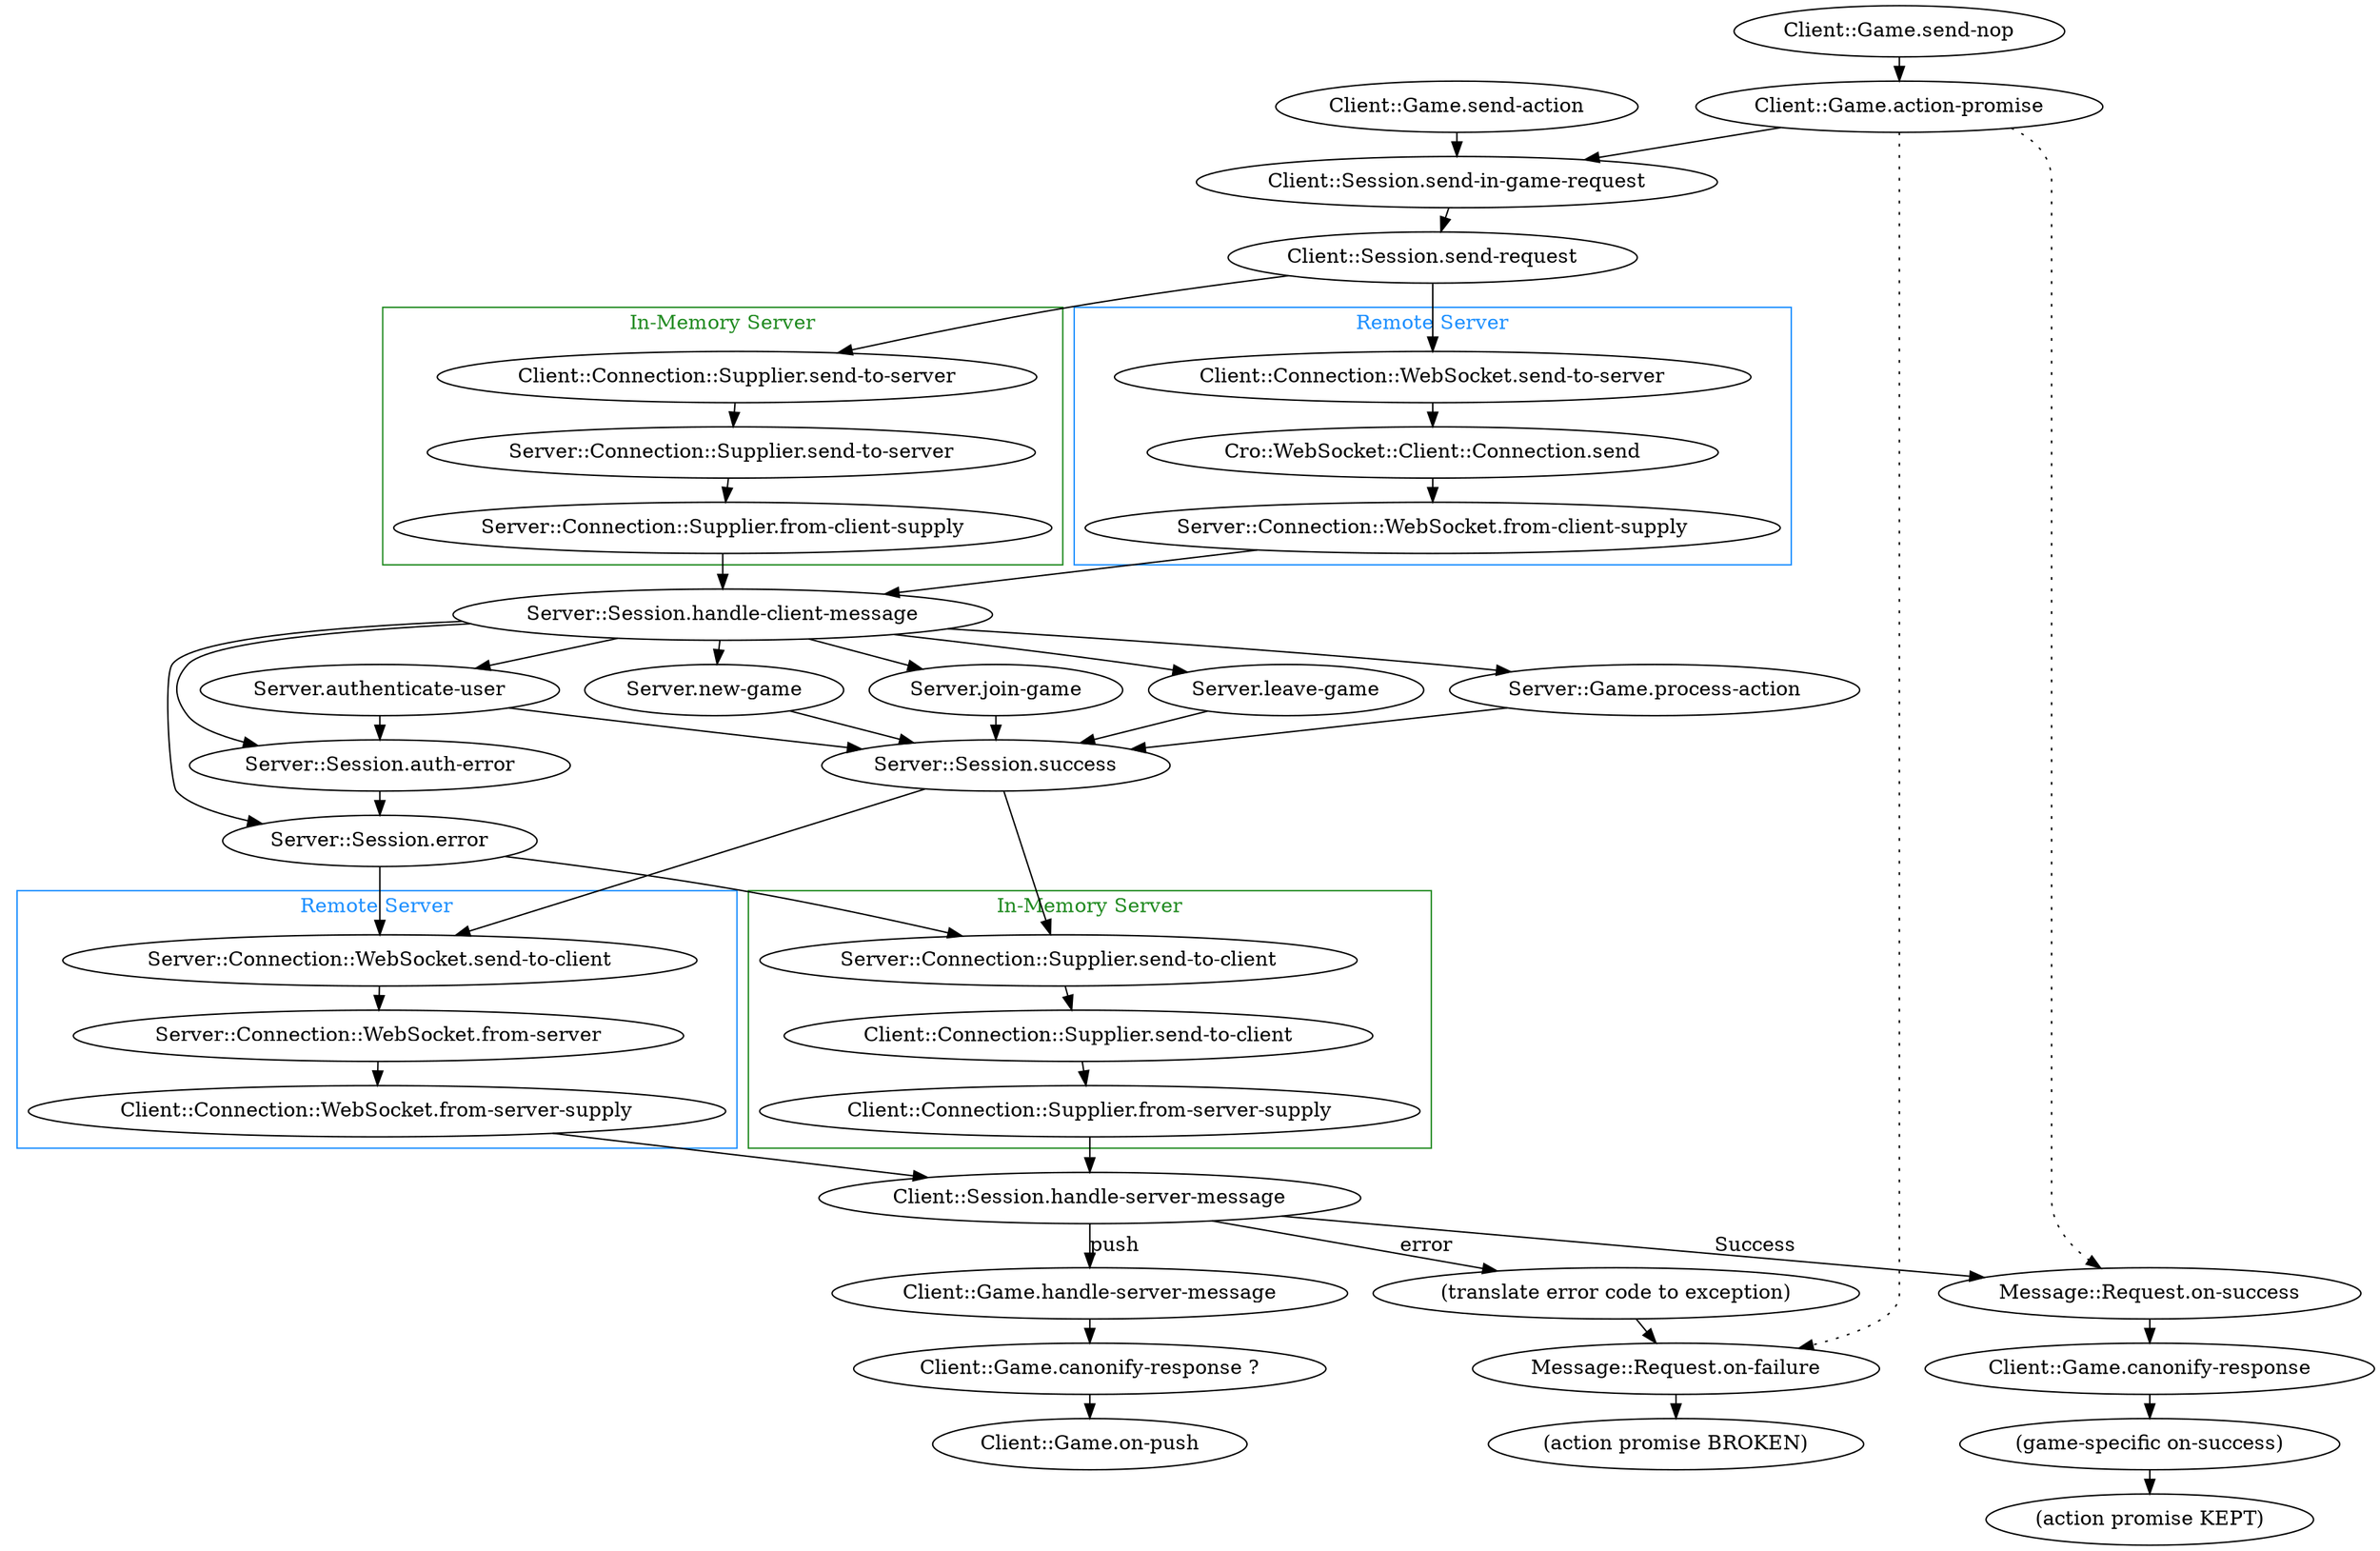 digraph {
    ranksep=0.2

    "Client::Game.send-nop" -> "Client::Game.action-promise"
    "Client::Game.action-promise" -> "Message::Request.on-success" [style=dotted]
    "Client::Game.action-promise" -> "Message::Request.on-failure" [style=dotted]
    "Client::Game.action-promise" -> "Client::Session.send-in-game-request"
    "Client::Game.send-action" -> "Client::Session.send-in-game-request"

    "Client::Session.send-in-game-request" -> "Client::Session.send-request"
    "Client::Session.send-request" -> "Client::Connection::Supplier.send-to-server"
    "Client::Session.send-request" -> "Client::Connection::WebSocket.send-to-server"

    subgraph cluster_to_in_memory_server {
        color="forestgreen"
        fontcolor="forestgreen"
        label="In-Memory Server"

        "Client::Connection::Supplier.send-to-server" -> "Server::Connection::Supplier.send-to-server" -> "Server::Connection::Supplier.from-client-supply"
    }

    subgraph cluster_to_remote_server {
        color="dodgerblue"
        fontcolor="dodgerblue"
        label="Remote Server"

        "Client::Connection::WebSocket.send-to-server" -> "Cro::WebSocket::Client::Connection.send" -> "Server::Connection::WebSocket.from-client-supply"
    }

    "Server::Connection::Supplier.from-client-supply" -> "Server::Session.handle-client-message"
    "Server::Connection::WebSocket.from-client-supply" -> "Server::Session.handle-client-message"

    "Server::Session.handle-client-message" -> "Server::Session.error"

    "Server::Session.handle-client-message" -> "Server::Session.auth-error" -> "Server::Session.error"
    "Server::Session.handle-client-message" -> "Server.authenticate-user" -> "Server::Session.success"
    "Server.authenticate-user" -> "Server::Session.auth-error"

    "Server::Session.handle-client-message" -> "Server::Game.process-action" -> "Server::Session.success"
    "Server::Session.handle-client-message" -> "Server.new-game" -> "Server::Session.success"
    "Server::Session.handle-client-message" -> "Server.join-game" -> "Server::Session.success"
    "Server::Session.handle-client-message" -> "Server.leave-game" -> "Server::Session.success"

    "Server::Session.error" -> "Server::Connection::Supplier.send-to-client"
    "Server::Session.success" -> "Server::Connection::Supplier.send-to-client"
    "Server::Session.error" -> "Server::Connection::WebSocket.send-to-client"
    "Server::Session.success" -> "Server::Connection::WebSocket.send-to-client"

    subgraph cluster_from_in_memory_server {
        color="forestgreen"
        fontcolor="forestgreen"
        label="In-Memory Server"

        "Server::Connection::Supplier.send-to-client" -> "Client::Connection::Supplier.send-to-client" -> "Client::Connection::Supplier.from-server-supply"
    }

    subgraph cluster_from_remote_server {
        color="dodgerblue"
        fontcolor="dodgerblue"
        label="Remote Server"

        "Server::Connection::WebSocket.send-to-client" -> "Server::Connection::WebSocket.from-server" -> "Client::Connection::WebSocket.from-server-supply"
    }

    "Client::Connection::Supplier.from-server-supply" -> "Client::Session.handle-server-message"
    "Client::Connection::WebSocket.from-server-supply" -> "Client::Session.handle-server-message"

    "Client::Session.handle-server-message" -> "Message::Request.on-success" [label=Success]
    "Client::Session.handle-server-message" -> "(translate error code to exception)" [label=error]
    "(translate error code to exception)" -> "Message::Request.on-failure"
    "Client::Session.handle-server-message" -> "Client::Game.handle-server-message" [label=push]
    "Client::Game.handle-server-message" -> "Client::Game.canonify-response ?" -> "Client::Game.on-push"

    "Message::Request.on-success" -> "Client::Game.canonify-response" -> "(game-specific on-success)" -> "(action promise KEPT)"
    "Message::Request.on-failure" -> "(action promise BROKEN)"
}
